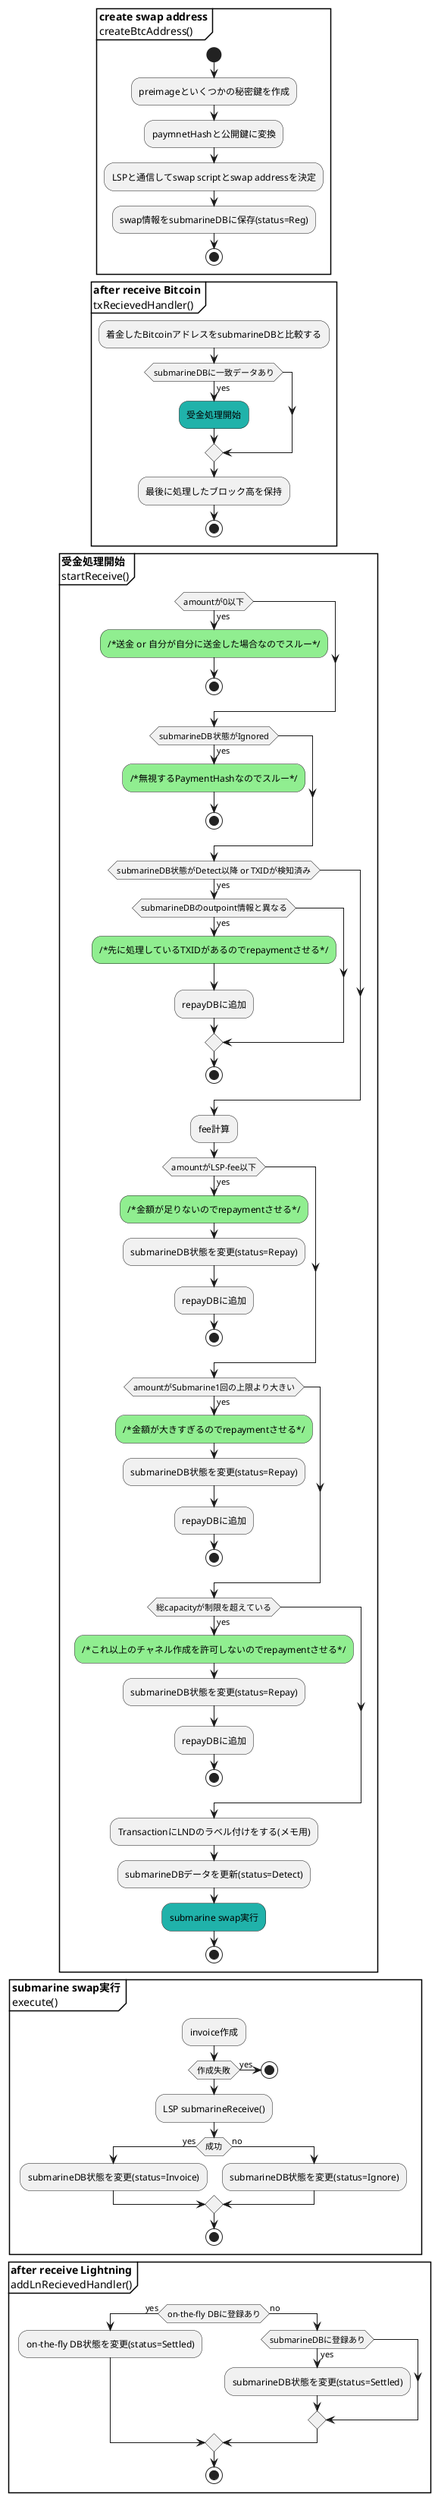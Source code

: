 @startuml submarine swap

partition "**create swap address**\ncreateBtcAddress()" {
  start
  :preimageといくつかの秘密鍵を作成;
  :paymnetHashと公開鍵に変換;
  :LSPと通信してswap scriptとswap addressを決定;
  :swap情報をsubmarineDBに保存(status=Reg);
  stop
}

partition "**after receive Bitcoin**\ntxRecievedHandler()" {
  :着金したBitcoinアドレスをsubmarineDBと比較する;
  if (submarineDBに一致データあり) then (yes)
    #LightSeaGreen:受金処理開始;
  endif
  :最後に処理したブロック高を保持;
  stop
}

partition "**受金処理開始**\nstartReceive()" {
  if (amountが0以下) then (yes)
    #LightGreen:/*送金 or 自分が自分に送金した場合なのでスルー*/;
    stop
  endif
  if (submarineDB状態がIgnored) then (yes)
    #LightGreen:/*無視するPaymentHashなのでスルー*/;
    stop
  endif
  if (submarineDB状態がDetect以降 or TXIDが検知済み) then (yes)
    if (submarineDBのoutpoint情報と異なる) then (yes)
      #LightGreen:/*先に処理しているTXIDがあるのでrepaymentさせる*/;
      :repayDBに追加;
    endif
    stop
  endif
  :fee計算;
  if (amountがLSP-fee以下) then (yes)
    #LightGreen:/*金額が足りないのでrepaymentさせる*/;
    :submarineDB状態を変更(status=Repay);
    :repayDBに追加;
    stop
  endif
  if (amountがSubmarine1回の上限より大きい) then (yes)
    #LightGreen:/*金額が大きすぎるのでrepaymentさせる*/;
    :submarineDB状態を変更(status=Repay);
    :repayDBに追加;
    stop
  endif
  if (総capacityが制限を超えている) then (yes)
    #LightGreen:/*これ以上のチャネル作成を許可しないのでrepaymentさせる*/;
    :submarineDB状態を変更(status=Repay);
    :repayDBに追加;
    stop
  endif

  :TransactionにLNDのラベル付けをする(メモ用);
  :submarineDBデータを更新(status=Detect);
  #LightSeaGreen:submarine swap実行;
  stop
}

partition "**submarine swap実行**\nexecute()" {
  :invoice作成;
  if (作成失敗) then (yes)
    stop
  endif
  :LSP submarineReceive();
  if (成功) then (yes)
    :submarineDB状態を変更(status=Invoice);
  else (no)
    :submarineDB状態を変更(status=Ignore);
  endif
  stop
}

partition "**after receive Lightning**\naddLnRecievedHandler()" {
  if (on-the-fly DBに登録あり) then (yes)
    :on-the-fly DB状態を変更(status=Settled);
  else (no)
    if (submarineDBに登録あり) then (yes)
      :submarineDB状態を変更(status=Settled);
    endif
  endif
  stop
}

@enduml
